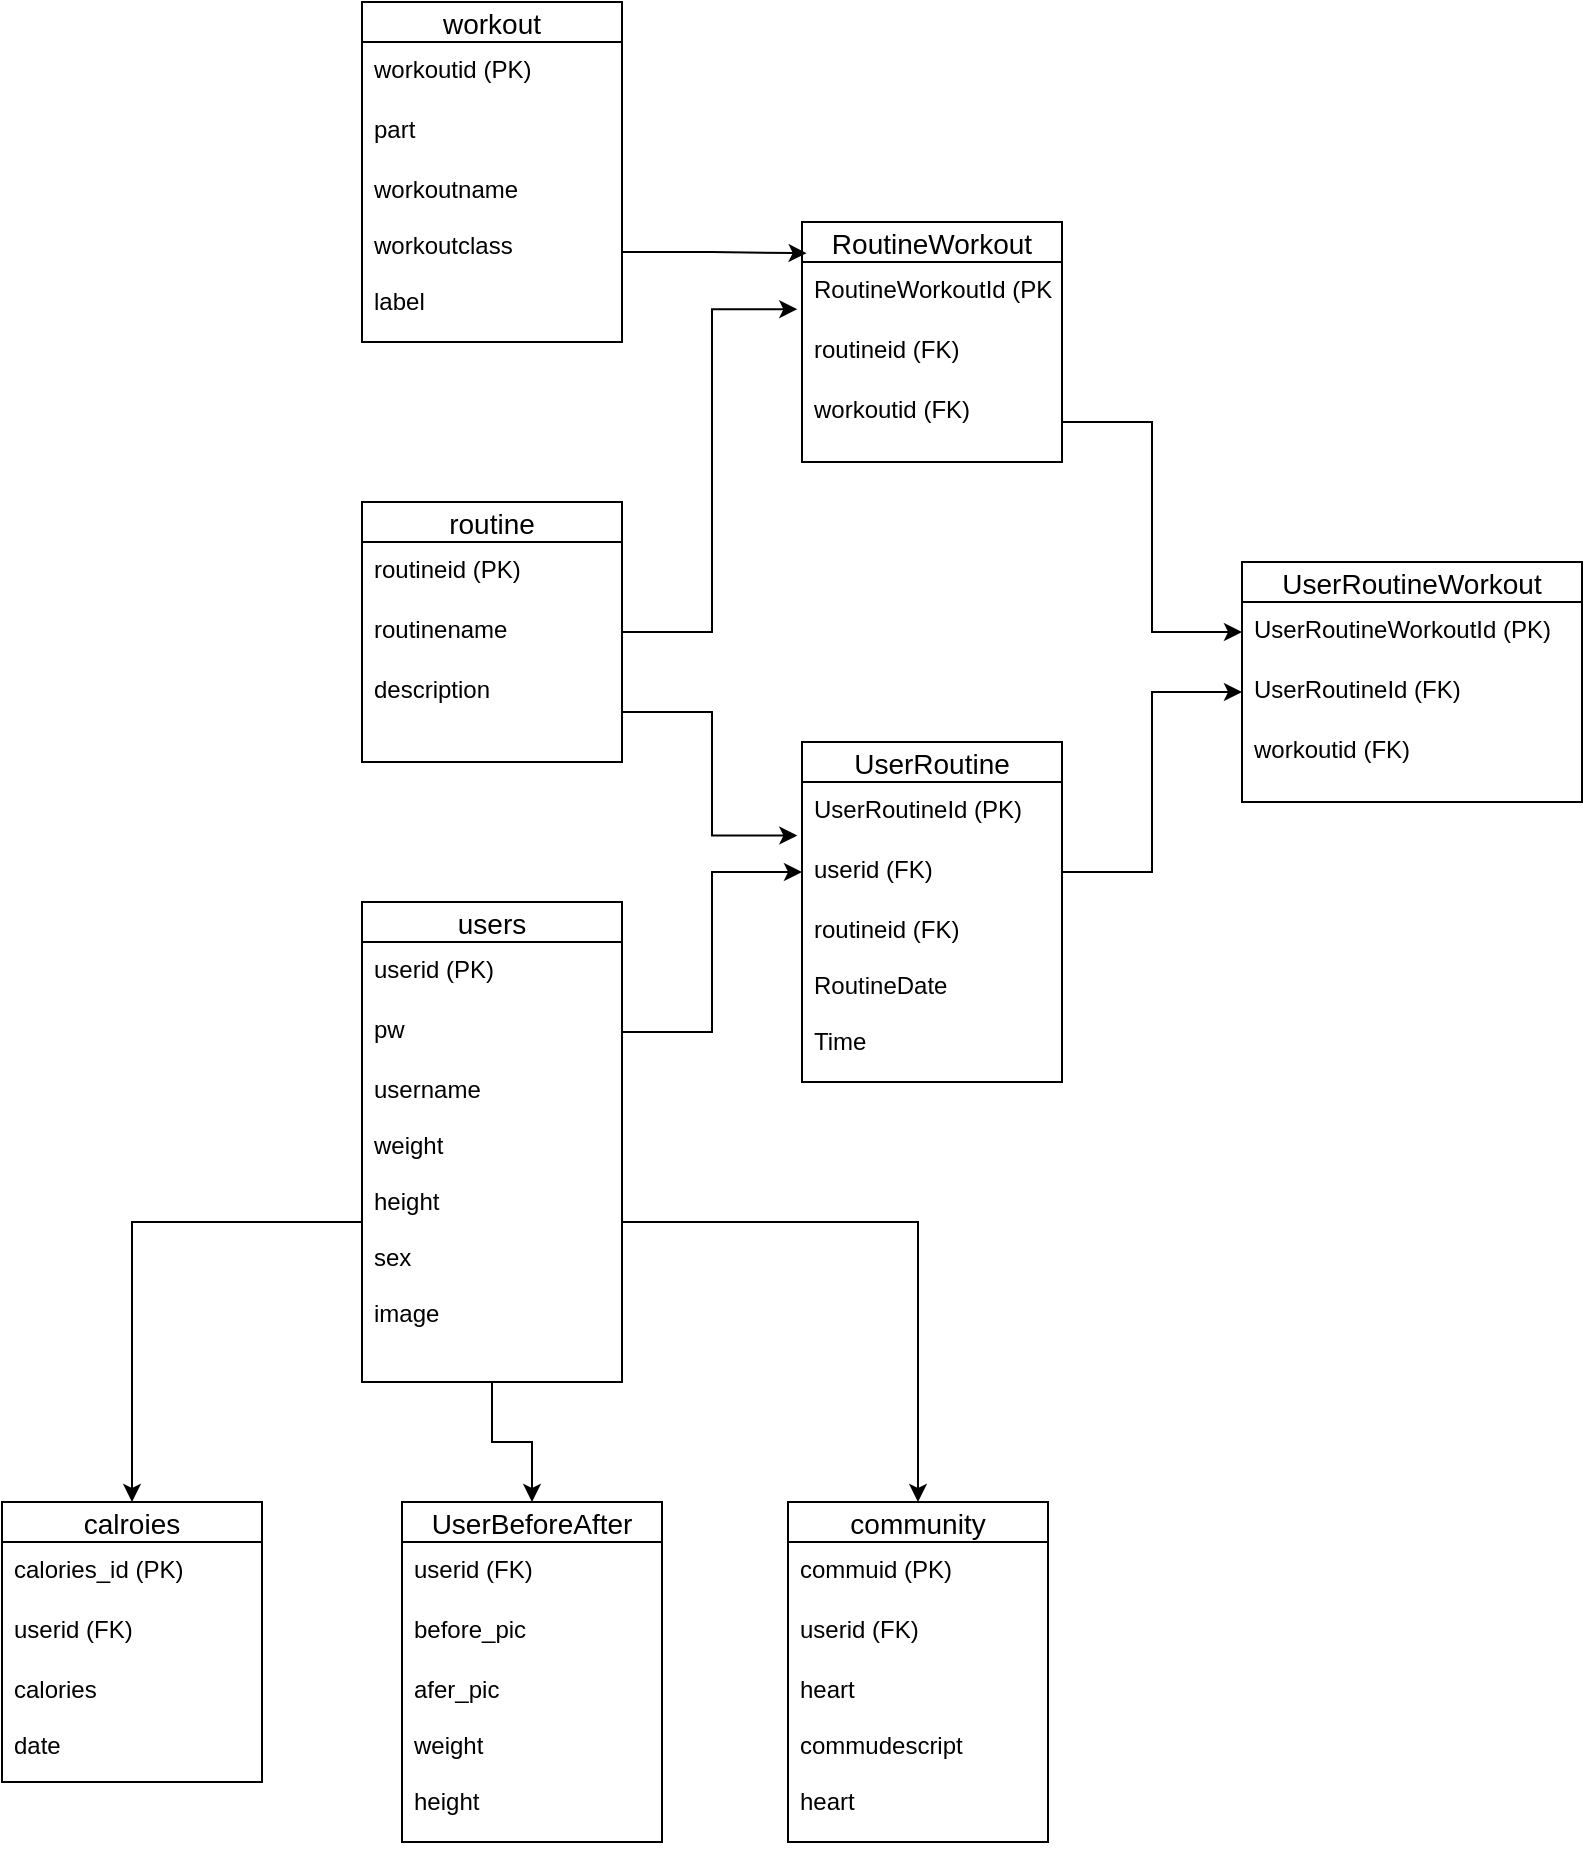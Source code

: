 <mxfile version="15.6.2" type="github">
  <diagram id="C5RBs43oDa-KdzZeNtuy" name="Page-1">
    <mxGraphModel dx="1493" dy="852" grid="1" gridSize="10" guides="1" tooltips="1" connect="1" arrows="1" fold="1" page="1" pageScale="1" pageWidth="827" pageHeight="1169" math="0" shadow="0">
      <root>
        <mxCell id="WIyWlLk6GJQsqaUBKTNV-0" />
        <mxCell id="WIyWlLk6GJQsqaUBKTNV-1" parent="WIyWlLk6GJQsqaUBKTNV-0" />
        <mxCell id="vd-_R8V9__9j6Pd6zYEi-69" style="edgeStyle=orthogonalEdgeStyle;rounded=0;orthogonalLoop=1;jettySize=auto;html=1;" edge="1" parent="WIyWlLk6GJQsqaUBKTNV-1" source="vd-_R8V9__9j6Pd6zYEi-0" target="vd-_R8V9__9j6Pd6zYEi-25">
          <mxGeometry relative="1" as="geometry" />
        </mxCell>
        <mxCell id="vd-_R8V9__9j6Pd6zYEi-0" value="users" style="swimlane;fontStyle=0;childLayout=stackLayout;horizontal=1;startSize=20;horizontalStack=0;resizeParent=1;resizeParentMax=0;resizeLast=0;collapsible=1;marginBottom=0;align=center;fontSize=14;" vertex="1" parent="WIyWlLk6GJQsqaUBKTNV-1">
          <mxGeometry x="200" y="500" width="130" height="240" as="geometry" />
        </mxCell>
        <mxCell id="vd-_R8V9__9j6Pd6zYEi-1" value="userid (PK)&#xa;&#xa; " style="text;strokeColor=none;fillColor=none;spacingLeft=4;spacingRight=4;overflow=hidden;rotatable=0;points=[[0,0.5],[1,0.5]];portConstraint=eastwest;fontSize=12;" vertex="1" parent="vd-_R8V9__9j6Pd6zYEi-0">
          <mxGeometry y="20" width="130" height="30" as="geometry" />
        </mxCell>
        <mxCell id="vd-_R8V9__9j6Pd6zYEi-2" value="pw" style="text;strokeColor=none;fillColor=none;spacingLeft=4;spacingRight=4;overflow=hidden;rotatable=0;points=[[0,0.5],[1,0.5]];portConstraint=eastwest;fontSize=12;" vertex="1" parent="vd-_R8V9__9j6Pd6zYEi-0">
          <mxGeometry y="50" width="130" height="30" as="geometry" />
        </mxCell>
        <mxCell id="vd-_R8V9__9j6Pd6zYEi-3" value="username&#xa;&#xa;weight&#xa;&#xa;height&#xa;&#xa;sex&#xa;&#xa;image" style="text;strokeColor=none;fillColor=none;spacingLeft=4;spacingRight=4;overflow=hidden;rotatable=0;points=[[0,0.5],[1,0.5]];portConstraint=eastwest;fontSize=12;" vertex="1" parent="vd-_R8V9__9j6Pd6zYEi-0">
          <mxGeometry y="80" width="130" height="160" as="geometry" />
        </mxCell>
        <mxCell id="vd-_R8V9__9j6Pd6zYEi-5" value="workout" style="swimlane;fontStyle=0;childLayout=stackLayout;horizontal=1;startSize=20;horizontalStack=0;resizeParent=1;resizeParentMax=0;resizeLast=0;collapsible=1;marginBottom=0;align=center;fontSize=14;" vertex="1" parent="WIyWlLk6GJQsqaUBKTNV-1">
          <mxGeometry x="200" y="50" width="130" height="170" as="geometry" />
        </mxCell>
        <mxCell id="vd-_R8V9__9j6Pd6zYEi-6" value="workoutid (PK)&#xa;" style="text;strokeColor=none;fillColor=none;spacingLeft=4;spacingRight=4;overflow=hidden;rotatable=0;points=[[0,0.5],[1,0.5]];portConstraint=eastwest;fontSize=12;" vertex="1" parent="vd-_R8V9__9j6Pd6zYEi-5">
          <mxGeometry y="20" width="130" height="30" as="geometry" />
        </mxCell>
        <mxCell id="vd-_R8V9__9j6Pd6zYEi-7" value="part" style="text;strokeColor=none;fillColor=none;spacingLeft=4;spacingRight=4;overflow=hidden;rotatable=0;points=[[0,0.5],[1,0.5]];portConstraint=eastwest;fontSize=12;" vertex="1" parent="vd-_R8V9__9j6Pd6zYEi-5">
          <mxGeometry y="50" width="130" height="30" as="geometry" />
        </mxCell>
        <mxCell id="vd-_R8V9__9j6Pd6zYEi-8" value="workoutname&#xa;&#xa;workoutclass&#xa;&#xa;label" style="text;strokeColor=none;fillColor=none;spacingLeft=4;spacingRight=4;overflow=hidden;rotatable=0;points=[[0,0.5],[1,0.5]];portConstraint=eastwest;fontSize=12;" vertex="1" parent="vd-_R8V9__9j6Pd6zYEi-5">
          <mxGeometry y="80" width="130" height="90" as="geometry" />
        </mxCell>
        <mxCell id="vd-_R8V9__9j6Pd6zYEi-9" value="calroies" style="swimlane;fontStyle=0;childLayout=stackLayout;horizontal=1;startSize=20;horizontalStack=0;resizeParent=1;resizeParentMax=0;resizeLast=0;collapsible=1;marginBottom=0;align=center;fontSize=14;" vertex="1" parent="WIyWlLk6GJQsqaUBKTNV-1">
          <mxGeometry x="20" y="800" width="130" height="140" as="geometry" />
        </mxCell>
        <mxCell id="vd-_R8V9__9j6Pd6zYEi-10" value="calories_id (PK)" style="text;strokeColor=none;fillColor=none;spacingLeft=4;spacingRight=4;overflow=hidden;rotatable=0;points=[[0,0.5],[1,0.5]];portConstraint=eastwest;fontSize=12;" vertex="1" parent="vd-_R8V9__9j6Pd6zYEi-9">
          <mxGeometry y="20" width="130" height="30" as="geometry" />
        </mxCell>
        <mxCell id="vd-_R8V9__9j6Pd6zYEi-11" value="userid (FK)" style="text;strokeColor=none;fillColor=none;spacingLeft=4;spacingRight=4;overflow=hidden;rotatable=0;points=[[0,0.5],[1,0.5]];portConstraint=eastwest;fontSize=12;" vertex="1" parent="vd-_R8V9__9j6Pd6zYEi-9">
          <mxGeometry y="50" width="130" height="30" as="geometry" />
        </mxCell>
        <mxCell id="vd-_R8V9__9j6Pd6zYEi-12" value="calories&#xa;&#xa;date&#xa;" style="text;strokeColor=none;fillColor=none;spacingLeft=4;spacingRight=4;overflow=hidden;rotatable=0;points=[[0,0.5],[1,0.5]];portConstraint=eastwest;fontSize=12;" vertex="1" parent="vd-_R8V9__9j6Pd6zYEi-9">
          <mxGeometry y="80" width="130" height="60" as="geometry" />
        </mxCell>
        <mxCell id="vd-_R8V9__9j6Pd6zYEi-13" value="community" style="swimlane;fontStyle=0;childLayout=stackLayout;horizontal=1;startSize=20;horizontalStack=0;resizeParent=1;resizeParentMax=0;resizeLast=0;collapsible=1;marginBottom=0;align=center;fontSize=14;" vertex="1" parent="WIyWlLk6GJQsqaUBKTNV-1">
          <mxGeometry x="413" y="800" width="130" height="170" as="geometry" />
        </mxCell>
        <mxCell id="vd-_R8V9__9j6Pd6zYEi-14" value="commuid (PK)" style="text;strokeColor=none;fillColor=none;spacingLeft=4;spacingRight=4;overflow=hidden;rotatable=0;points=[[0,0.5],[1,0.5]];portConstraint=eastwest;fontSize=12;" vertex="1" parent="vd-_R8V9__9j6Pd6zYEi-13">
          <mxGeometry y="20" width="130" height="30" as="geometry" />
        </mxCell>
        <mxCell id="vd-_R8V9__9j6Pd6zYEi-15" value="userid (FK)&#xa;&#xa;&#xa;" style="text;strokeColor=none;fillColor=none;spacingLeft=4;spacingRight=4;overflow=hidden;rotatable=0;points=[[0,0.5],[1,0.5]];portConstraint=eastwest;fontSize=12;" vertex="1" parent="vd-_R8V9__9j6Pd6zYEi-13">
          <mxGeometry y="50" width="130" height="30" as="geometry" />
        </mxCell>
        <mxCell id="vd-_R8V9__9j6Pd6zYEi-16" value="heart&#xa;&#xa;commudescript&#xa;&#xa;heart" style="text;strokeColor=none;fillColor=none;spacingLeft=4;spacingRight=4;overflow=hidden;rotatable=0;points=[[0,0.5],[1,0.5]];portConstraint=eastwest;fontSize=12;" vertex="1" parent="vd-_R8V9__9j6Pd6zYEi-13">
          <mxGeometry y="80" width="130" height="90" as="geometry" />
        </mxCell>
        <mxCell id="vd-_R8V9__9j6Pd6zYEi-17" value="routine" style="swimlane;fontStyle=0;childLayout=stackLayout;horizontal=1;startSize=20;horizontalStack=0;resizeParent=1;resizeParentMax=0;resizeLast=0;collapsible=1;marginBottom=0;align=center;fontSize=14;" vertex="1" parent="WIyWlLk6GJQsqaUBKTNV-1">
          <mxGeometry x="200" y="300" width="130" height="130" as="geometry" />
        </mxCell>
        <mxCell id="vd-_R8V9__9j6Pd6zYEi-18" value="routineid (PK)" style="text;strokeColor=none;fillColor=none;spacingLeft=4;spacingRight=4;overflow=hidden;rotatable=0;points=[[0,0.5],[1,0.5]];portConstraint=eastwest;fontSize=12;" vertex="1" parent="vd-_R8V9__9j6Pd6zYEi-17">
          <mxGeometry y="20" width="130" height="30" as="geometry" />
        </mxCell>
        <mxCell id="vd-_R8V9__9j6Pd6zYEi-19" value="routinename" style="text;strokeColor=none;fillColor=none;spacingLeft=4;spacingRight=4;overflow=hidden;rotatable=0;points=[[0,0.5],[1,0.5]];portConstraint=eastwest;fontSize=12;" vertex="1" parent="vd-_R8V9__9j6Pd6zYEi-17">
          <mxGeometry y="50" width="130" height="30" as="geometry" />
        </mxCell>
        <mxCell id="vd-_R8V9__9j6Pd6zYEi-20" value="description" style="text;strokeColor=none;fillColor=none;spacingLeft=4;spacingRight=4;overflow=hidden;rotatable=0;points=[[0,0.5],[1,0.5]];portConstraint=eastwest;fontSize=12;" vertex="1" parent="vd-_R8V9__9j6Pd6zYEi-17">
          <mxGeometry y="80" width="130" height="50" as="geometry" />
        </mxCell>
        <mxCell id="vd-_R8V9__9j6Pd6zYEi-21" value="RoutineWorkout" style="swimlane;fontStyle=0;childLayout=stackLayout;horizontal=1;startSize=20;horizontalStack=0;resizeParent=1;resizeParentMax=0;resizeLast=0;collapsible=1;marginBottom=0;align=center;fontSize=14;" vertex="1" parent="WIyWlLk6GJQsqaUBKTNV-1">
          <mxGeometry x="420" y="160" width="130" height="120" as="geometry" />
        </mxCell>
        <mxCell id="vd-_R8V9__9j6Pd6zYEi-22" value="RoutineWorkoutId (PK)" style="text;strokeColor=none;fillColor=none;spacingLeft=4;spacingRight=4;overflow=hidden;rotatable=0;points=[[0,0.5],[1,0.5]];portConstraint=eastwest;fontSize=12;" vertex="1" parent="vd-_R8V9__9j6Pd6zYEi-21">
          <mxGeometry y="20" width="130" height="30" as="geometry" />
        </mxCell>
        <mxCell id="vd-_R8V9__9j6Pd6zYEi-23" value="routineid (FK)" style="text;strokeColor=none;fillColor=none;spacingLeft=4;spacingRight=4;overflow=hidden;rotatable=0;points=[[0,0.5],[1,0.5]];portConstraint=eastwest;fontSize=12;" vertex="1" parent="vd-_R8V9__9j6Pd6zYEi-21">
          <mxGeometry y="50" width="130" height="30" as="geometry" />
        </mxCell>
        <mxCell id="vd-_R8V9__9j6Pd6zYEi-24" value="workoutid (FK)" style="text;strokeColor=none;fillColor=none;spacingLeft=4;spacingRight=4;overflow=hidden;rotatable=0;points=[[0,0.5],[1,0.5]];portConstraint=eastwest;fontSize=12;" vertex="1" parent="vd-_R8V9__9j6Pd6zYEi-21">
          <mxGeometry y="80" width="130" height="40" as="geometry" />
        </mxCell>
        <mxCell id="vd-_R8V9__9j6Pd6zYEi-25" value="UserBeforeAfter" style="swimlane;fontStyle=0;childLayout=stackLayout;horizontal=1;startSize=20;horizontalStack=0;resizeParent=1;resizeParentMax=0;resizeLast=0;collapsible=1;marginBottom=0;align=center;fontSize=14;" vertex="1" parent="WIyWlLk6GJQsqaUBKTNV-1">
          <mxGeometry x="220" y="800" width="130" height="170" as="geometry" />
        </mxCell>
        <mxCell id="vd-_R8V9__9j6Pd6zYEi-26" value="userid (FK)" style="text;strokeColor=none;fillColor=none;spacingLeft=4;spacingRight=4;overflow=hidden;rotatable=0;points=[[0,0.5],[1,0.5]];portConstraint=eastwest;fontSize=12;" vertex="1" parent="vd-_R8V9__9j6Pd6zYEi-25">
          <mxGeometry y="20" width="130" height="30" as="geometry" />
        </mxCell>
        <mxCell id="vd-_R8V9__9j6Pd6zYEi-27" value="before_pic" style="text;strokeColor=none;fillColor=none;spacingLeft=4;spacingRight=4;overflow=hidden;rotatable=0;points=[[0,0.5],[1,0.5]];portConstraint=eastwest;fontSize=12;" vertex="1" parent="vd-_R8V9__9j6Pd6zYEi-25">
          <mxGeometry y="50" width="130" height="30" as="geometry" />
        </mxCell>
        <mxCell id="vd-_R8V9__9j6Pd6zYEi-28" value="afer_pic&#xa;&#xa;weight&#xa;&#xa;height&#xa;" style="text;strokeColor=none;fillColor=none;spacingLeft=4;spacingRight=4;overflow=hidden;rotatable=0;points=[[0,0.5],[1,0.5]];portConstraint=eastwest;fontSize=12;" vertex="1" parent="vd-_R8V9__9j6Pd6zYEi-25">
          <mxGeometry y="80" width="130" height="90" as="geometry" />
        </mxCell>
        <mxCell id="vd-_R8V9__9j6Pd6zYEi-29" value="UserRoutine" style="swimlane;fontStyle=0;childLayout=stackLayout;horizontal=1;startSize=20;horizontalStack=0;resizeParent=1;resizeParentMax=0;resizeLast=0;collapsible=1;marginBottom=0;align=center;fontSize=14;" vertex="1" parent="WIyWlLk6GJQsqaUBKTNV-1">
          <mxGeometry x="420" y="420" width="130" height="170" as="geometry" />
        </mxCell>
        <mxCell id="vd-_R8V9__9j6Pd6zYEi-30" value="UserRoutineId (PK)" style="text;strokeColor=none;fillColor=none;spacingLeft=4;spacingRight=4;overflow=hidden;rotatable=0;points=[[0,0.5],[1,0.5]];portConstraint=eastwest;fontSize=12;" vertex="1" parent="vd-_R8V9__9j6Pd6zYEi-29">
          <mxGeometry y="20" width="130" height="30" as="geometry" />
        </mxCell>
        <mxCell id="vd-_R8V9__9j6Pd6zYEi-31" value="userid (FK)" style="text;strokeColor=none;fillColor=none;spacingLeft=4;spacingRight=4;overflow=hidden;rotatable=0;points=[[0,0.5],[1,0.5]];portConstraint=eastwest;fontSize=12;" vertex="1" parent="vd-_R8V9__9j6Pd6zYEi-29">
          <mxGeometry y="50" width="130" height="30" as="geometry" />
        </mxCell>
        <mxCell id="vd-_R8V9__9j6Pd6zYEi-32" value="routineid (FK)&#xa;&#xa;RoutineDate&#xa;&#xa;Time" style="text;strokeColor=none;fillColor=none;spacingLeft=4;spacingRight=4;overflow=hidden;rotatable=0;points=[[0,0.5],[1,0.5]];portConstraint=eastwest;fontSize=12;" vertex="1" parent="vd-_R8V9__9j6Pd6zYEi-29">
          <mxGeometry y="80" width="130" height="90" as="geometry" />
        </mxCell>
        <mxCell id="vd-_R8V9__9j6Pd6zYEi-33" value="UserRoutineWorkout" style="swimlane;fontStyle=0;childLayout=stackLayout;horizontal=1;startSize=20;horizontalStack=0;resizeParent=1;resizeParentMax=0;resizeLast=0;collapsible=1;marginBottom=0;align=center;fontSize=14;" vertex="1" parent="WIyWlLk6GJQsqaUBKTNV-1">
          <mxGeometry x="640" y="330" width="170" height="120" as="geometry" />
        </mxCell>
        <mxCell id="vd-_R8V9__9j6Pd6zYEi-34" value="UserRoutineWorkoutId (PK)" style="text;strokeColor=none;fillColor=none;spacingLeft=4;spacingRight=4;overflow=hidden;rotatable=0;points=[[0,0.5],[1,0.5]];portConstraint=eastwest;fontSize=12;" vertex="1" parent="vd-_R8V9__9j6Pd6zYEi-33">
          <mxGeometry y="20" width="170" height="30" as="geometry" />
        </mxCell>
        <mxCell id="vd-_R8V9__9j6Pd6zYEi-35" value="UserRoutineId (FK)" style="text;strokeColor=none;fillColor=none;spacingLeft=4;spacingRight=4;overflow=hidden;rotatable=0;points=[[0,0.5],[1,0.5]];portConstraint=eastwest;fontSize=12;" vertex="1" parent="vd-_R8V9__9j6Pd6zYEi-33">
          <mxGeometry y="50" width="170" height="30" as="geometry" />
        </mxCell>
        <mxCell id="vd-_R8V9__9j6Pd6zYEi-36" value="workoutid (FK)" style="text;strokeColor=none;fillColor=none;spacingLeft=4;spacingRight=4;overflow=hidden;rotatable=0;points=[[0,0.5],[1,0.5]];portConstraint=eastwest;fontSize=12;" vertex="1" parent="vd-_R8V9__9j6Pd6zYEi-33">
          <mxGeometry y="80" width="170" height="40" as="geometry" />
        </mxCell>
        <mxCell id="vd-_R8V9__9j6Pd6zYEi-61" style="edgeStyle=orthogonalEdgeStyle;rounded=0;orthogonalLoop=1;jettySize=auto;html=1;exitX=1;exitY=0.5;exitDx=0;exitDy=0;entryX=0.018;entryY=0.13;entryDx=0;entryDy=0;entryPerimeter=0;" edge="1" parent="WIyWlLk6GJQsqaUBKTNV-1" source="vd-_R8V9__9j6Pd6zYEi-8" target="vd-_R8V9__9j6Pd6zYEi-21">
          <mxGeometry relative="1" as="geometry" />
        </mxCell>
        <mxCell id="vd-_R8V9__9j6Pd6zYEi-62" style="edgeStyle=orthogonalEdgeStyle;rounded=0;orthogonalLoop=1;jettySize=auto;html=1;exitX=1;exitY=0.5;exitDx=0;exitDy=0;entryX=-0.018;entryY=0.787;entryDx=0;entryDy=0;entryPerimeter=0;" edge="1" parent="WIyWlLk6GJQsqaUBKTNV-1" source="vd-_R8V9__9j6Pd6zYEi-19" target="vd-_R8V9__9j6Pd6zYEi-22">
          <mxGeometry relative="1" as="geometry" />
        </mxCell>
        <mxCell id="vd-_R8V9__9j6Pd6zYEi-63" style="edgeStyle=orthogonalEdgeStyle;rounded=0;orthogonalLoop=1;jettySize=auto;html=1;exitX=1;exitY=0.5;exitDx=0;exitDy=0;entryX=-0.018;entryY=-0.107;entryDx=0;entryDy=0;entryPerimeter=0;" edge="1" parent="WIyWlLk6GJQsqaUBKTNV-1" source="vd-_R8V9__9j6Pd6zYEi-20" target="vd-_R8V9__9j6Pd6zYEi-31">
          <mxGeometry relative="1" as="geometry" />
        </mxCell>
        <mxCell id="vd-_R8V9__9j6Pd6zYEi-64" style="edgeStyle=orthogonalEdgeStyle;rounded=0;orthogonalLoop=1;jettySize=auto;html=1;exitX=1;exitY=0.5;exitDx=0;exitDy=0;entryX=0;entryY=0.5;entryDx=0;entryDy=0;" edge="1" parent="WIyWlLk6GJQsqaUBKTNV-1" source="vd-_R8V9__9j6Pd6zYEi-2" target="vd-_R8V9__9j6Pd6zYEi-31">
          <mxGeometry relative="1" as="geometry" />
        </mxCell>
        <mxCell id="vd-_R8V9__9j6Pd6zYEi-65" style="edgeStyle=orthogonalEdgeStyle;rounded=0;orthogonalLoop=1;jettySize=auto;html=1;exitX=1;exitY=0.5;exitDx=0;exitDy=0;" edge="1" parent="WIyWlLk6GJQsqaUBKTNV-1" source="vd-_R8V9__9j6Pd6zYEi-24" target="vd-_R8V9__9j6Pd6zYEi-34">
          <mxGeometry relative="1" as="geometry" />
        </mxCell>
        <mxCell id="vd-_R8V9__9j6Pd6zYEi-66" style="edgeStyle=orthogonalEdgeStyle;rounded=0;orthogonalLoop=1;jettySize=auto;html=1;exitX=1;exitY=0.5;exitDx=0;exitDy=0;entryX=0;entryY=0.5;entryDx=0;entryDy=0;" edge="1" parent="WIyWlLk6GJQsqaUBKTNV-1" source="vd-_R8V9__9j6Pd6zYEi-31" target="vd-_R8V9__9j6Pd6zYEi-35">
          <mxGeometry relative="1" as="geometry" />
        </mxCell>
        <mxCell id="vd-_R8V9__9j6Pd6zYEi-67" style="edgeStyle=orthogonalEdgeStyle;rounded=0;orthogonalLoop=1;jettySize=auto;html=1;exitX=1;exitY=0.5;exitDx=0;exitDy=0;" edge="1" parent="WIyWlLk6GJQsqaUBKTNV-1" source="vd-_R8V9__9j6Pd6zYEi-3" target="vd-_R8V9__9j6Pd6zYEi-13">
          <mxGeometry relative="1" as="geometry" />
        </mxCell>
        <mxCell id="vd-_R8V9__9j6Pd6zYEi-68" style="edgeStyle=orthogonalEdgeStyle;rounded=0;orthogonalLoop=1;jettySize=auto;html=1;exitX=0;exitY=0.5;exitDx=0;exitDy=0;entryX=0.5;entryY=0;entryDx=0;entryDy=0;" edge="1" parent="WIyWlLk6GJQsqaUBKTNV-1" source="vd-_R8V9__9j6Pd6zYEi-3" target="vd-_R8V9__9j6Pd6zYEi-9">
          <mxGeometry relative="1" as="geometry" />
        </mxCell>
      </root>
    </mxGraphModel>
  </diagram>
</mxfile>
